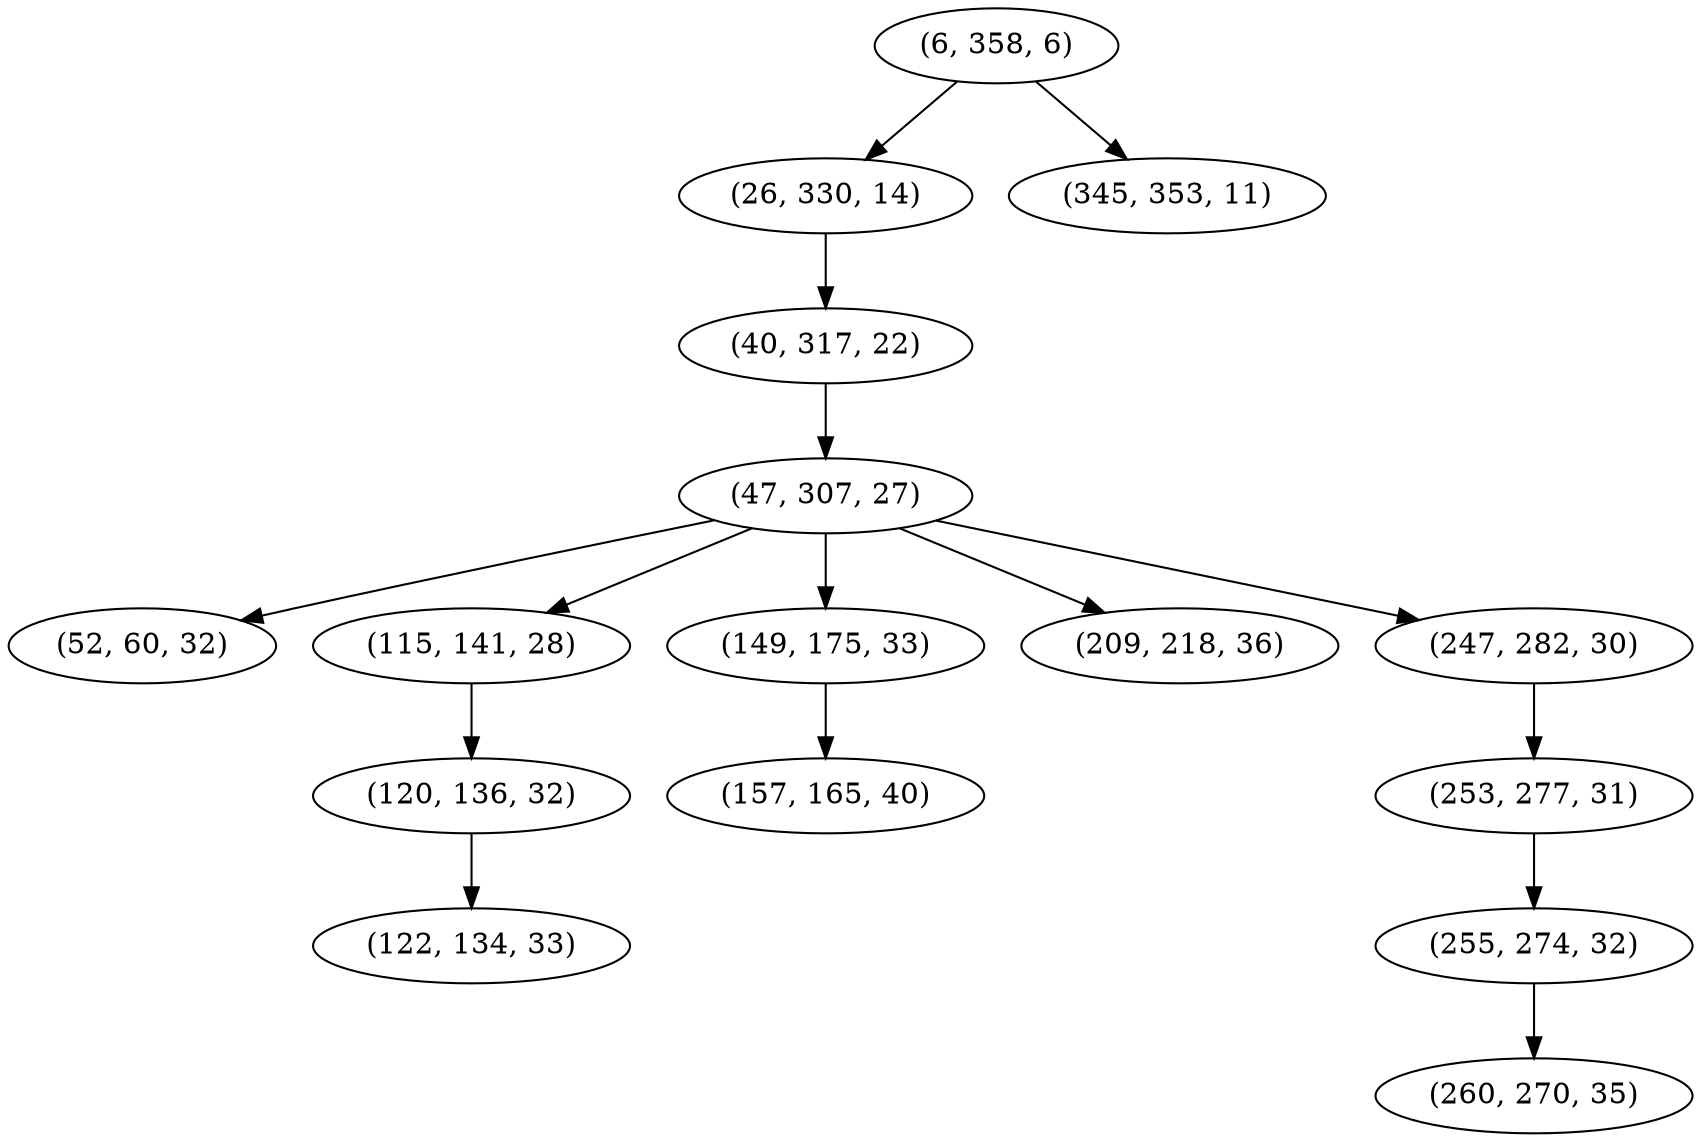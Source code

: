 digraph tree {
    "(6, 358, 6)";
    "(26, 330, 14)";
    "(40, 317, 22)";
    "(47, 307, 27)";
    "(52, 60, 32)";
    "(115, 141, 28)";
    "(120, 136, 32)";
    "(122, 134, 33)";
    "(149, 175, 33)";
    "(157, 165, 40)";
    "(209, 218, 36)";
    "(247, 282, 30)";
    "(253, 277, 31)";
    "(255, 274, 32)";
    "(260, 270, 35)";
    "(345, 353, 11)";
    "(6, 358, 6)" -> "(26, 330, 14)";
    "(6, 358, 6)" -> "(345, 353, 11)";
    "(26, 330, 14)" -> "(40, 317, 22)";
    "(40, 317, 22)" -> "(47, 307, 27)";
    "(47, 307, 27)" -> "(52, 60, 32)";
    "(47, 307, 27)" -> "(115, 141, 28)";
    "(47, 307, 27)" -> "(149, 175, 33)";
    "(47, 307, 27)" -> "(209, 218, 36)";
    "(47, 307, 27)" -> "(247, 282, 30)";
    "(115, 141, 28)" -> "(120, 136, 32)";
    "(120, 136, 32)" -> "(122, 134, 33)";
    "(149, 175, 33)" -> "(157, 165, 40)";
    "(247, 282, 30)" -> "(253, 277, 31)";
    "(253, 277, 31)" -> "(255, 274, 32)";
    "(255, 274, 32)" -> "(260, 270, 35)";
}
